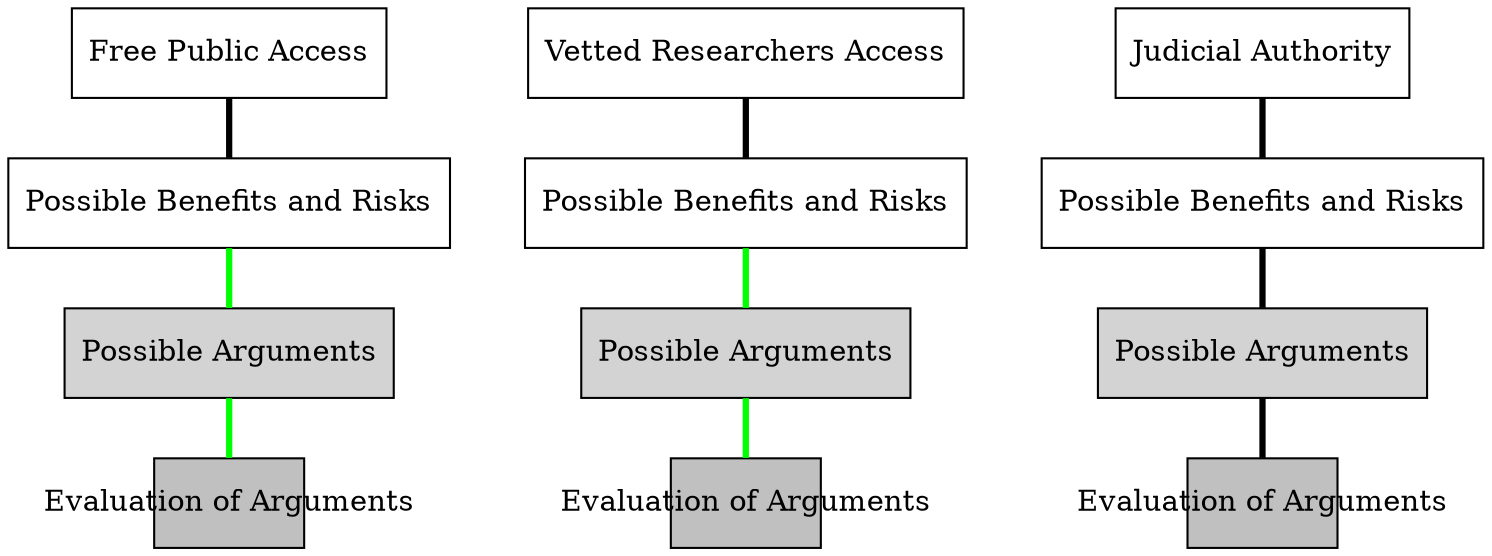 digraph "Governance Modes for TWON" {
 graph [newrank = true,
		nodesep = 0.5,
		ranksep = 0.4,
		overlap = true,
		splines = false,]
 node [fixedsize = false,
		fontsize = 14,
		height = 1,
		shape = box,
		style = "filled,setlinewidth(1)",
		width = 1]
 edge [arrowhead = none,
		arrowsize = 1,
		labelfontname = "Ubuntu",
		weight = 10,
		style = "filled,setlinewidth(3)"]
  subgraph GM_1 {
  node [color=black]
  edge [color=green]
  pro_1 [
    URL="https://jenkaubuntu.github.io/twon-website-mockup.github.io/TWON-Analysis.html#gm-1-free-public-access",
    fillcolor="white",
    fixedsize=false,
    label="Possible Benefits and Risks"
    height=0.6,
    row=func,
    width=1]
  decision_principles_1 [
    URL="",
    fillcolor="lightgrey",
    fixedsize=false,
    label="Possible Arguments"
    height=0.6,
    row=func,
    width=1]
  arguments_1 [
    URL="",
    fillcolor="grey",
    fixedsize=true,
    label="Evaluation of Arguments"
    height=0.6,
    row=func,
    width=1
  ]
  pro_1 -> decision_principles_1
  decision_principles_1 -> arguments_1
 }
   subgraph GM_2 {
  node [color=black]
  edge [color=green]
  pro_2 [
    URL="https://jenkaubuntu.github.io/twon-website-mockup.github.io/TWON-Analysis.html#gm-2-vetted-researchers-access",
    fillcolor="white",
    fixedsize=false,
    label="Possible Benefits and Risks"
    height=0.6,
    row=func,
    width=1]
  decision_principles_2 [
    URL="",
    fillcolor="lightgrey",
    fixedsize=false,
    label="Possible Arguments"
    height=0.6,
    row=func,
    width=1]
  arguments_2 [
    URL="",
    fillcolor="grey",
    fixedsize=true,
    label="Evaluation of Arguments"
    height=0.6,
    row=func,
    width=1
  ]
  pro_2 -> decision_principles_2
  decision_principles_2 -> arguments_2
 }
 subgraph GM_3 {
  node [color=black]
  edge [color=black]
  pro_3 [
    URL="https://jenkaubuntu.github.io/twon-website-mockup.github.io/TWON-Analysis.html#gm-3-access-by-judicial-authority",
    fillcolor="white",
    fixedsize=false,
    label="Possible Benefits and Risks"
    height=0.6,
    row=func,
    width=1]
  decision_principles_3 [
    URL="",
    fillcolor="lightgrey",
    fixedsize=false,
    label="Possible Arguments"
    height=0.6,
    row=func,
    width=1]
  arguments_3 [
    URL="",
    fillcolor="grey",
    fixedsize=true,
    label="Evaluation of Arguments"
    height=0.6,
    row=func,
    width=1
  ]
  pro_3 -> decision_principles_3
  decision_principles_3 -> arguments_3
 }
 Label_1 [
  label="Free Public Access",
  fillcolor="white",
  width=1
  height=.6]
 Label_2 [
  label="Vetted Researchers Access",
  fillcolor="white",
  width=1
  height=.6]
 Label_3 [
  label="Judicial Authority",
  fillcolor="white",
  width=1
  height=.6]
 Label_1 -> pro_1
 Label_2 -> pro_2
 Label_3 -> pro_3
}